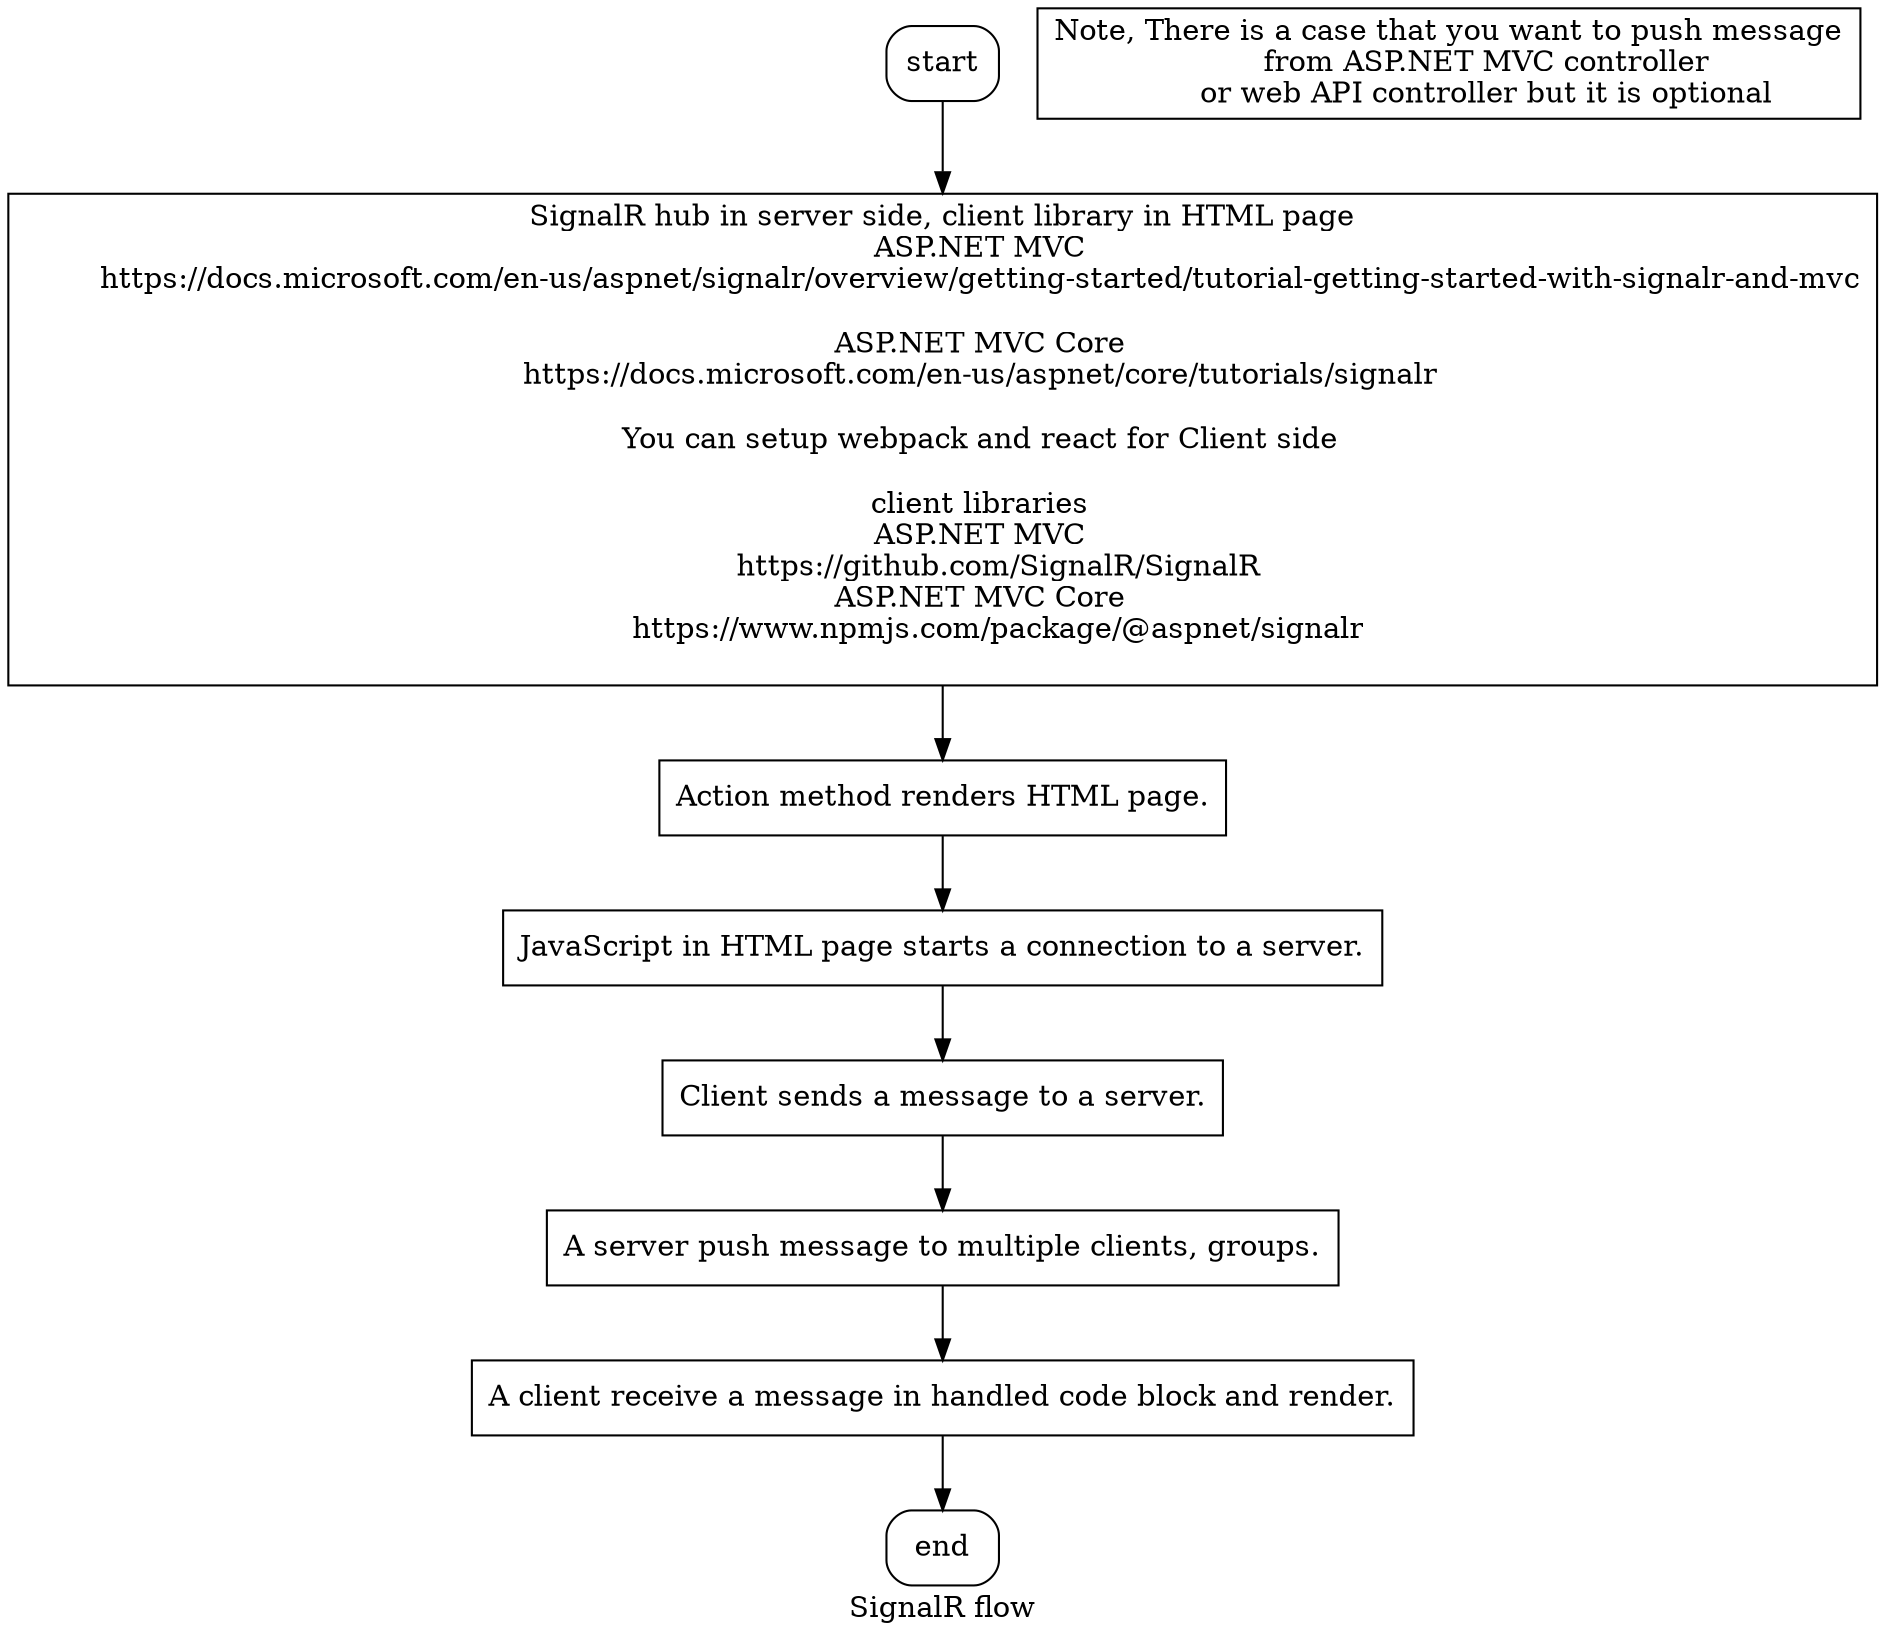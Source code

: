 digraph {
    label="SignalR flow"

    //style the nodes
    start [
        shape="box",
        style=rounded
    ];

    end [
        shape="box",
        style=rounded
    ];

    setup [
        shape="box",
        label="SignalR hub in server side, client library in HTML page
        ASP.NET MVC
        https://docs.microsoft.com/en-us/aspnet/signalr/overview/getting-started/tutorial-getting-started-with-signalr-and-mvc

        ASP.NET MVC Core
        https://docs.microsoft.com/en-us/aspnet/core/tutorials/signalr

        You can setup webpack and react for Client side

        client libraries
        ASP.NET MVC
            https://github.com/SignalR/SignalR
        ASP.NET MVC Core
            https://www.npmjs.com/package/@aspnet/signalr
        "
    ];

    render_html [
        shape="box",
        label="Action method renders HTML page."
    ];

    make_connection [
        shape="box",
        label="JavaScript in HTML page starts a connection to a server."
    ];

    client_push_to_server [
        shape="box",
        label="Client sends a message to a server."
    ];

    server_to_client [
        shape="box",
        label="A server push message to multiple clients, groups."
    ];

    client_receive_message [
        shape="box",
        label="A client receive a message in handled code block and render."
    ];

    push_to_client_from_controller [
        shape="box",
        label="Note, There is a case that you want to push message
        from ASP.NET MVC controller
        or web API controller but it is optional"
    ];


    //make relationship
    start -> setup
    setup -> render_html
    render_html -> make_connection
    make_connection -> client_push_to_server
    client_push_to_server -> server_to_client
    server_to_client -> client_receive_message
    client_receive_message -> end

    push_to_client_from_controller
}
